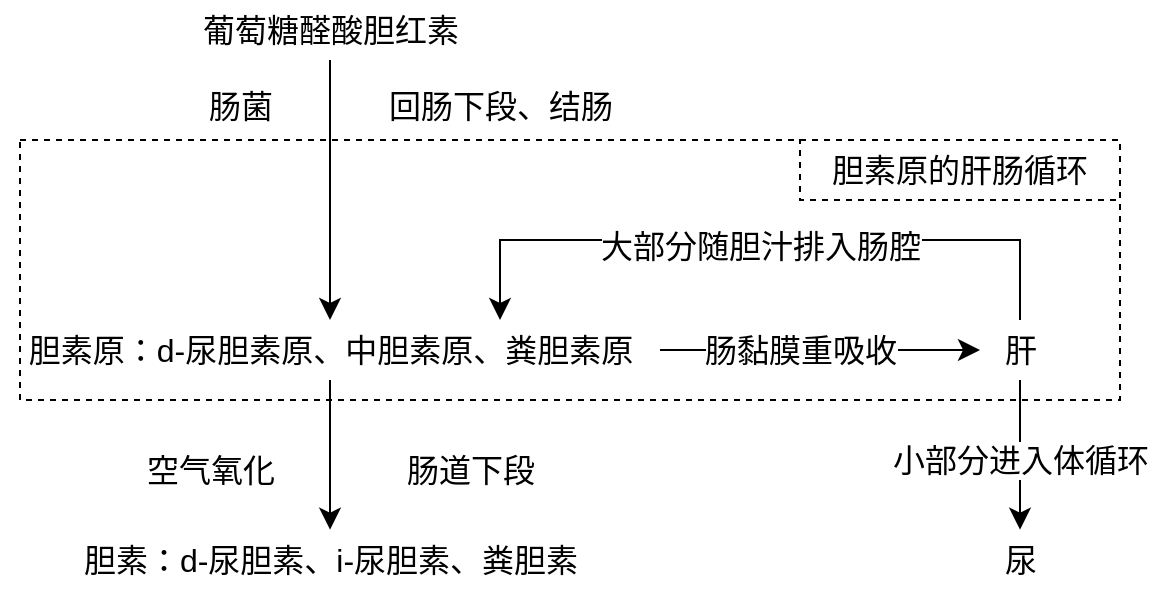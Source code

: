 <mxfile version="21.6.1" type="device">
  <diagram name="第 1 页" id="qh5nWpfkVu7vhYwui-S6">
    <mxGraphModel dx="1532" dy="738" grid="1" gridSize="10" guides="1" tooltips="1" connect="1" arrows="1" fold="1" page="0" pageScale="1" pageWidth="827" pageHeight="1169" math="0" shadow="0">
      <root>
        <mxCell id="0" />
        <mxCell id="1" parent="0" />
        <mxCell id="oh-UirJO_mVHyATMcoVw-5" value="" style="rounded=0;whiteSpace=wrap;html=1;fontSize=16;fillColor=none;dashed=1;" vertex="1" parent="1">
          <mxGeometry x="-80" y="130" width="550" height="130" as="geometry" />
        </mxCell>
        <mxCell id="isLzUm6-Q8FK5u6dqU3K-3" value="" style="edgeStyle=none;curved=1;rounded=0;orthogonalLoop=1;jettySize=auto;html=1;fontSize=12;startSize=8;endSize=8;" parent="1" source="isLzUm6-Q8FK5u6dqU3K-1" target="isLzUm6-Q8FK5u6dqU3K-2" edge="1">
          <mxGeometry relative="1" as="geometry" />
        </mxCell>
        <mxCell id="isLzUm6-Q8FK5u6dqU3K-1" value="葡萄糖醛酸胆红素" style="text;html=1;align=center;verticalAlign=middle;resizable=0;points=[];autosize=1;strokeColor=none;fillColor=none;fontSize=16;" parent="1" vertex="1">
          <mxGeometry y="60" width="150" height="30" as="geometry" />
        </mxCell>
        <mxCell id="isLzUm6-Q8FK5u6dqU3K-5" value="" style="edgeStyle=none;curved=1;rounded=0;orthogonalLoop=1;jettySize=auto;html=1;fontSize=12;startSize=8;endSize=8;" parent="1" source="isLzUm6-Q8FK5u6dqU3K-2" target="isLzUm6-Q8FK5u6dqU3K-4" edge="1">
          <mxGeometry relative="1" as="geometry" />
        </mxCell>
        <mxCell id="oh-UirJO_mVHyATMcoVw-2" value="" style="edgeStyle=none;curved=1;rounded=0;orthogonalLoop=1;jettySize=auto;html=1;fontSize=12;startSize=8;endSize=8;" edge="1" parent="1" source="isLzUm6-Q8FK5u6dqU3K-2" target="oh-UirJO_mVHyATMcoVw-1">
          <mxGeometry relative="1" as="geometry" />
        </mxCell>
        <mxCell id="oh-UirJO_mVHyATMcoVw-3" value="肠黏膜重吸收" style="edgeLabel;html=1;align=center;verticalAlign=middle;resizable=0;points=[];fontSize=16;" vertex="1" connectable="0" parent="oh-UirJO_mVHyATMcoVw-2">
          <mxGeometry x="-0.318" y="3" relative="1" as="geometry">
            <mxPoint x="15" y="3" as="offset" />
          </mxGeometry>
        </mxCell>
        <mxCell id="isLzUm6-Q8FK5u6dqU3K-2" value="胆素原：d-尿胆素原、中胆素原、粪胆素原" style="text;html=1;align=center;verticalAlign=middle;resizable=0;points=[];autosize=1;strokeColor=none;fillColor=none;fontSize=16;" parent="1" vertex="1">
          <mxGeometry x="-90" y="220" width="330" height="30" as="geometry" />
        </mxCell>
        <mxCell id="isLzUm6-Q8FK5u6dqU3K-4" value="胆素：d-尿胆素、i-尿胆素、粪胆素" style="text;html=1;align=center;verticalAlign=middle;resizable=0;points=[];autosize=1;strokeColor=none;fillColor=none;fontSize=16;" parent="1" vertex="1">
          <mxGeometry x="-60" y="324.83" width="270" height="30" as="geometry" />
        </mxCell>
        <mxCell id="isLzUm6-Q8FK5u6dqU3K-6" value="肠菌" style="text;html=1;align=center;verticalAlign=middle;resizable=0;points=[];autosize=1;strokeColor=none;fillColor=none;fontSize=16;" parent="1" vertex="1">
          <mxGeometry y="98" width="60" height="30" as="geometry" />
        </mxCell>
        <mxCell id="isLzUm6-Q8FK5u6dqU3K-7" value="回肠下段、结肠" style="text;html=1;align=center;verticalAlign=middle;resizable=0;points=[];autosize=1;strokeColor=none;fillColor=none;fontSize=16;" parent="1" vertex="1">
          <mxGeometry x="90" y="98" width="140" height="30" as="geometry" />
        </mxCell>
        <mxCell id="isLzUm6-Q8FK5u6dqU3K-8" value="空气氧化" style="text;html=1;align=center;verticalAlign=middle;resizable=0;points=[];autosize=1;strokeColor=none;fillColor=none;fontSize=16;" parent="1" vertex="1">
          <mxGeometry x="-30" y="280" width="90" height="30" as="geometry" />
        </mxCell>
        <mxCell id="isLzUm6-Q8FK5u6dqU3K-9" value="肠道下段" style="text;html=1;align=center;verticalAlign=middle;resizable=0;points=[];autosize=1;strokeColor=none;fillColor=none;fontSize=16;" parent="1" vertex="1">
          <mxGeometry x="100" y="280" width="90" height="30" as="geometry" />
        </mxCell>
        <mxCell id="oh-UirJO_mVHyATMcoVw-4" style="edgeStyle=orthogonalEdgeStyle;rounded=0;orthogonalLoop=1;jettySize=auto;html=1;fontSize=12;startSize=8;endSize=8;" edge="1" parent="1" source="oh-UirJO_mVHyATMcoVw-1" target="isLzUm6-Q8FK5u6dqU3K-2">
          <mxGeometry relative="1" as="geometry">
            <Array as="points">
              <mxPoint x="420" y="180" />
              <mxPoint x="160" y="180" />
            </Array>
          </mxGeometry>
        </mxCell>
        <mxCell id="oh-UirJO_mVHyATMcoVw-6" value="大部分随胆汁排入肠腔" style="edgeLabel;html=1;align=center;verticalAlign=middle;resizable=0;points=[];fontSize=16;" vertex="1" connectable="0" parent="oh-UirJO_mVHyATMcoVw-4">
          <mxGeometry x="0.101" y="3" relative="1" as="geometry">
            <mxPoint x="17" as="offset" />
          </mxGeometry>
        </mxCell>
        <mxCell id="oh-UirJO_mVHyATMcoVw-8" value="" style="edgeStyle=none;curved=1;rounded=0;orthogonalLoop=1;jettySize=auto;html=1;fontSize=12;startSize=8;endSize=8;" edge="1" parent="1" source="oh-UirJO_mVHyATMcoVw-1" target="oh-UirJO_mVHyATMcoVw-7">
          <mxGeometry relative="1" as="geometry" />
        </mxCell>
        <mxCell id="oh-UirJO_mVHyATMcoVw-9" value="小部分进入体循环" style="edgeLabel;html=1;align=center;verticalAlign=middle;resizable=0;points=[];fontSize=16;" vertex="1" connectable="0" parent="oh-UirJO_mVHyATMcoVw-8">
          <mxGeometry x="-0.219" y="1" relative="1" as="geometry">
            <mxPoint x="-1" y="11" as="offset" />
          </mxGeometry>
        </mxCell>
        <mxCell id="oh-UirJO_mVHyATMcoVw-1" value="肝" style="text;html=1;align=center;verticalAlign=middle;resizable=0;points=[];autosize=1;strokeColor=none;fillColor=none;fontSize=16;" vertex="1" parent="1">
          <mxGeometry x="400" y="220" width="40" height="30" as="geometry" />
        </mxCell>
        <mxCell id="oh-UirJO_mVHyATMcoVw-7" value="尿" style="text;html=1;align=center;verticalAlign=middle;resizable=0;points=[];autosize=1;strokeColor=none;fillColor=none;fontSize=16;" vertex="1" parent="1">
          <mxGeometry x="400" y="324.83" width="40" height="30" as="geometry" />
        </mxCell>
        <mxCell id="oh-UirJO_mVHyATMcoVw-10" value="胆素原的肝肠循环" style="rounded=0;whiteSpace=wrap;html=1;fontSize=16;fillColor=none;dashed=1;" vertex="1" parent="1">
          <mxGeometry x="310" y="130" width="160" height="30" as="geometry" />
        </mxCell>
      </root>
    </mxGraphModel>
  </diagram>
</mxfile>
